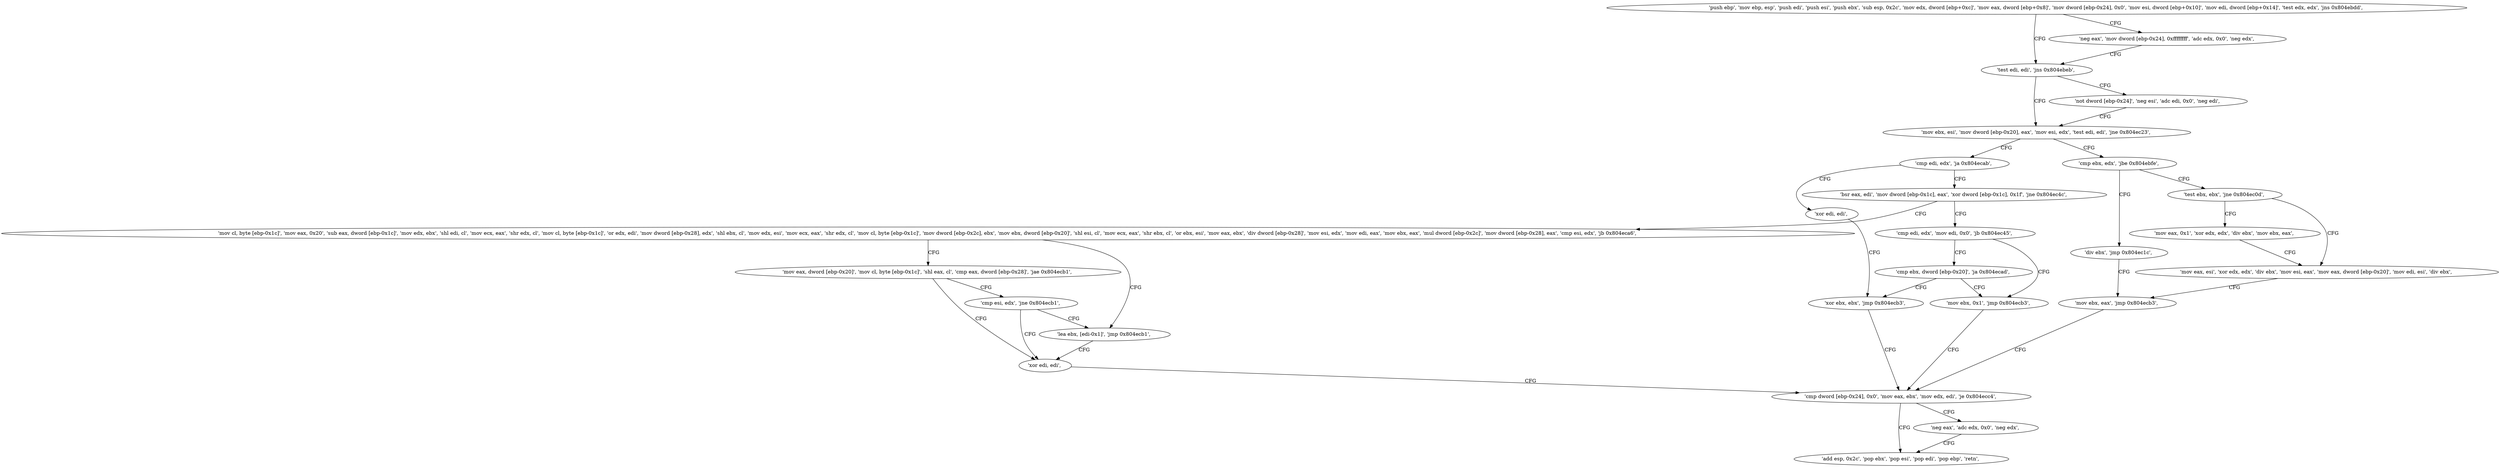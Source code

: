 digraph "func" {
"134540207" [label = "'push ebp', 'mov ebp, esp', 'push edi', 'push esi', 'push ebx', 'sub esp, 0x2c', 'mov edx, dword [ebp+0xc]', 'mov eax, dword [ebp+0x8]', 'mov dword [ebp-0x24], 0x0', 'mov esi, dword [ebp+0x10]', 'mov edi, dword [ebp+0x14]', 'test edx, edx', 'jns 0x804ebdd', " ]
"134540253" [label = "'test edi, edi', 'jns 0x804ebeb', " ]
"134540239" [label = "'neg eax', 'mov dword [ebp-0x24], 0xffffffff', 'adc edx, 0x0', 'neg edx', " ]
"134540267" [label = "'mov ebx, esi', 'mov dword [ebp-0x20], eax', 'mov esi, edx', 'test edi, edi', 'jne 0x804ec23', " ]
"134540257" [label = "'not dword [ebp-0x24]', 'neg esi', 'adc edi, 0x0', 'neg edi', " ]
"134540323" [label = "'cmp edi, edx', 'ja 0x804ecab', " ]
"134540278" [label = "'cmp ebx, edx', 'jbe 0x804ebfe', " ]
"134540459" [label = "'xor edi, edi', " ]
"134540331" [label = "'bsr eax, edi', 'mov dword [ebp-0x1c], eax', 'xor dword [ebp-0x1c], 0x1f', 'jne 0x804ec4c', " ]
"134540286" [label = "'test ebx, ebx', 'jne 0x804ec0d', " ]
"134540282" [label = "'div ebx', 'jmp 0x804ec1c', " ]
"134540461" [label = "'xor ebx, ebx', 'jmp 0x804ecb3', " ]
"134540364" [label = "'mov cl, byte [ebp-0x1c]', 'mov eax, 0x20', 'sub eax, dword [ebp-0x1c]', 'mov edx, ebx', 'shl edi, cl', 'mov ecx, eax', 'shr edx, cl', 'mov cl, byte [ebp-0x1c]', 'or edx, edi', 'mov dword [ebp-0x28], edx', 'shl ebx, cl', 'mov edx, esi', 'mov ecx, eax', 'shr edx, cl', 'mov cl, byte [ebp-0x1c]', 'mov dword [ebp-0x2c], ebx', 'mov ebx, dword [ebp-0x20]', 'shl esi, cl', 'mov ecx, eax', 'shr ebx, cl', 'or ebx, esi', 'mov eax, ebx', 'div dword [ebp-0x28]', 'mov esi, edx', 'mov edi, eax', 'mov ebx, eax', 'mul dword [ebp-0x2c]', 'mov dword [ebp-0x28], eax', 'cmp esi, edx', 'jb 0x804eca6', " ]
"134540343" [label = "'cmp edi, edx', 'mov edi, 0x0', 'jb 0x804ec45', " ]
"134540301" [label = "'mov eax, esi', 'xor edx, edx', 'div ebx', 'mov esi, eax', 'mov eax, dword [ebp-0x20]', 'mov edi, esi', 'div ebx', " ]
"134540290" [label = "'mov eax, 0x1', 'xor edx, edx', 'div ebx', 'mov ebx, eax', " ]
"134540316" [label = "'mov ebx, eax', 'jmp 0x804ecb3', " ]
"134540467" [label = "'cmp dword [ebp-0x24], 0x0', 'mov eax, ebx', 'mov edx, edi', 'je 0x804ecc4', " ]
"134540484" [label = "'add esp, 0x2c', 'pop ebx', 'pop esi', 'pop edi', 'pop ebp', 'retn', " ]
"134540477" [label = "'neg eax', 'adc edx, 0x0', 'neg edx', " ]
"134540454" [label = "'lea ebx, [edi-0x1]', 'jmp 0x804ecb1', " ]
"134540437" [label = "'mov eax, dword [ebp-0x20]', 'mov cl, byte [ebp-0x1c]', 'shl eax, cl', 'cmp eax, dword [ebp-0x28]', 'jae 0x804ecb1', " ]
"134540357" [label = "'mov ebx, 0x1', 'jmp 0x804ecb3', " ]
"134540352" [label = "'cmp ebx, dword [ebp-0x20]', 'ja 0x804ecad', " ]
"134540465" [label = "'xor edi, edi', " ]
"134540450" [label = "'cmp esi, edx', 'jne 0x804ecb1', " ]
"134540207" -> "134540253" [ label = "CFG" ]
"134540207" -> "134540239" [ label = "CFG" ]
"134540253" -> "134540267" [ label = "CFG" ]
"134540253" -> "134540257" [ label = "CFG" ]
"134540239" -> "134540253" [ label = "CFG" ]
"134540267" -> "134540323" [ label = "CFG" ]
"134540267" -> "134540278" [ label = "CFG" ]
"134540257" -> "134540267" [ label = "CFG" ]
"134540323" -> "134540459" [ label = "CFG" ]
"134540323" -> "134540331" [ label = "CFG" ]
"134540278" -> "134540286" [ label = "CFG" ]
"134540278" -> "134540282" [ label = "CFG" ]
"134540459" -> "134540461" [ label = "CFG" ]
"134540331" -> "134540364" [ label = "CFG" ]
"134540331" -> "134540343" [ label = "CFG" ]
"134540286" -> "134540301" [ label = "CFG" ]
"134540286" -> "134540290" [ label = "CFG" ]
"134540282" -> "134540316" [ label = "CFG" ]
"134540461" -> "134540467" [ label = "CFG" ]
"134540364" -> "134540454" [ label = "CFG" ]
"134540364" -> "134540437" [ label = "CFG" ]
"134540343" -> "134540357" [ label = "CFG" ]
"134540343" -> "134540352" [ label = "CFG" ]
"134540301" -> "134540316" [ label = "CFG" ]
"134540290" -> "134540301" [ label = "CFG" ]
"134540316" -> "134540467" [ label = "CFG" ]
"134540467" -> "134540484" [ label = "CFG" ]
"134540467" -> "134540477" [ label = "CFG" ]
"134540477" -> "134540484" [ label = "CFG" ]
"134540454" -> "134540465" [ label = "CFG" ]
"134540437" -> "134540465" [ label = "CFG" ]
"134540437" -> "134540450" [ label = "CFG" ]
"134540357" -> "134540467" [ label = "CFG" ]
"134540352" -> "134540461" [ label = "CFG" ]
"134540352" -> "134540357" [ label = "CFG" ]
"134540465" -> "134540467" [ label = "CFG" ]
"134540450" -> "134540465" [ label = "CFG" ]
"134540450" -> "134540454" [ label = "CFG" ]
}
